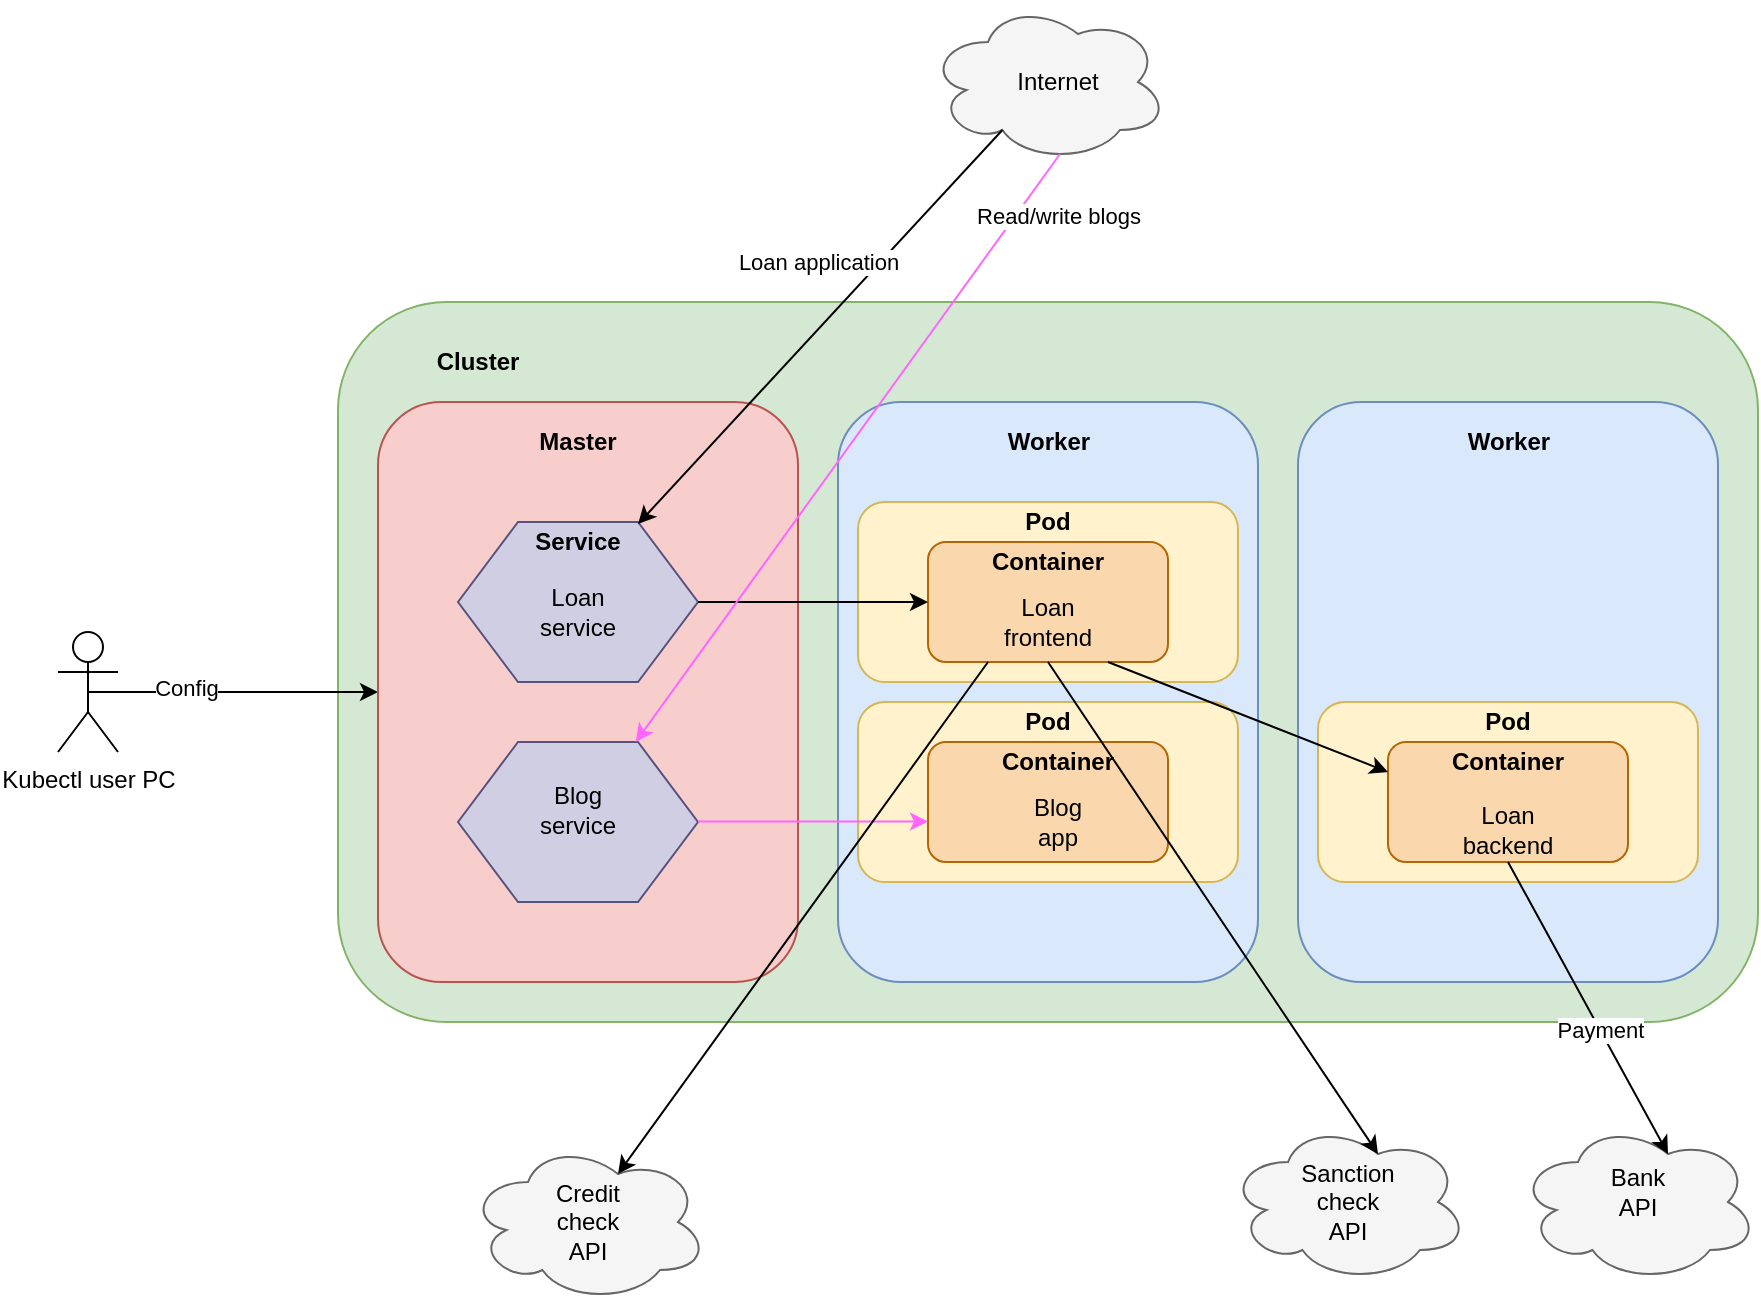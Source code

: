 <mxfile version="13.1.14" type="device"><diagram id="ZdZZF-OpYEfk9Em3fuVI" name="Page-1"><mxGraphModel dx="1422" dy="751" grid="1" gridSize="10" guides="1" tooltips="1" connect="1" arrows="1" fold="1" page="1" pageScale="1" pageWidth="1169" pageHeight="827" math="0" shadow="0"><root><mxCell id="0"/><mxCell id="1" parent="0"/><mxCell id="7mSEWSqwGoTiHrZacAjY-12" value="" style="rounded=1;whiteSpace=wrap;html=1;fillColor=#d5e8d4;strokeColor=#82b366;" vertex="1" parent="1"><mxGeometry x="170" y="150" width="710" height="360" as="geometry"/></mxCell><mxCell id="7mSEWSqwGoTiHrZacAjY-13" style="edgeStyle=orthogonalEdgeStyle;rounded=0;orthogonalLoop=1;jettySize=auto;html=1;exitX=0.5;exitY=0.5;exitDx=0;exitDy=0;exitPerimeter=0;entryX=0.5;entryY=1;entryDx=0;entryDy=0;" edge="1" parent="1" source="7mSEWSqwGoTiHrZacAjY-1" target="7mSEWSqwGoTiHrZacAjY-6"><mxGeometry relative="1" as="geometry"/></mxCell><mxCell id="7mSEWSqwGoTiHrZacAjY-38" value="Config" style="edgeLabel;html=1;align=center;verticalAlign=middle;resizable=0;points=[];" vertex="1" connectable="0" parent="7mSEWSqwGoTiHrZacAjY-13"><mxGeometry x="-0.321" y="2" relative="1" as="geometry"><mxPoint as="offset"/></mxGeometry></mxCell><mxCell id="7mSEWSqwGoTiHrZacAjY-1" value="Kubectl user PC" style="shape=umlActor;verticalLabelPosition=bottom;labelBackgroundColor=#ffffff;verticalAlign=top;html=1;outlineConnect=0;" vertex="1" parent="1"><mxGeometry x="30" y="315" width="30" height="60" as="geometry"/></mxCell><mxCell id="7mSEWSqwGoTiHrZacAjY-2" value="" style="ellipse;shape=cloud;whiteSpace=wrap;html=1;fillColor=#f5f5f5;strokeColor=#666666;fontColor=#333333;" vertex="1" parent="1"><mxGeometry x="465" width="120" height="80" as="geometry"/></mxCell><mxCell id="7mSEWSqwGoTiHrZacAjY-3" value="" style="ellipse;shape=cloud;whiteSpace=wrap;html=1;fillColor=#f5f5f5;strokeColor=#666666;fontColor=#333333;" vertex="1" parent="1"><mxGeometry x="760" y="560" width="120" height="80" as="geometry"/></mxCell><mxCell id="7mSEWSqwGoTiHrZacAjY-4" value="" style="ellipse;shape=cloud;whiteSpace=wrap;html=1;fillColor=#f5f5f5;strokeColor=#666666;fontColor=#333333;" vertex="1" parent="1"><mxGeometry x="235" y="570" width="120" height="80" as="geometry"/></mxCell><mxCell id="7mSEWSqwGoTiHrZacAjY-5" value="" style="ellipse;shape=cloud;whiteSpace=wrap;html=1;fillColor=#f5f5f5;strokeColor=#666666;fontColor=#333333;" vertex="1" parent="1"><mxGeometry x="615" y="560" width="120" height="80" as="geometry"/></mxCell><mxCell id="7mSEWSqwGoTiHrZacAjY-6" value="" style="rounded=1;whiteSpace=wrap;html=1;direction=south;fillColor=#f8cecc;strokeColor=#b85450;" vertex="1" parent="1"><mxGeometry x="190" y="200" width="210" height="290" as="geometry"/></mxCell><mxCell id="7mSEWSqwGoTiHrZacAjY-8" value="" style="rounded=1;whiteSpace=wrap;html=1;direction=south;fillColor=#dae8fc;strokeColor=#6c8ebf;" vertex="1" parent="1"><mxGeometry x="420" y="200" width="210" height="290" as="geometry"/></mxCell><mxCell id="7mSEWSqwGoTiHrZacAjY-9" value="" style="rounded=1;whiteSpace=wrap;html=1;direction=south;fillColor=#dae8fc;strokeColor=#6c8ebf;" vertex="1" parent="1"><mxGeometry x="650" y="200" width="210" height="290" as="geometry"/></mxCell><mxCell id="7mSEWSqwGoTiHrZacAjY-14" value="&lt;b&gt;Cluster&lt;/b&gt;" style="text;html=1;strokeColor=none;fillColor=none;align=center;verticalAlign=middle;whiteSpace=wrap;rounded=0;" vertex="1" parent="1"><mxGeometry x="220" y="170" width="40" height="20" as="geometry"/></mxCell><mxCell id="7mSEWSqwGoTiHrZacAjY-15" value="&lt;b&gt;Master&lt;/b&gt;" style="text;html=1;strokeColor=none;fillColor=none;align=center;verticalAlign=middle;whiteSpace=wrap;rounded=0;" vertex="1" parent="1"><mxGeometry x="230" y="210" width="120" height="20" as="geometry"/></mxCell><mxCell id="7mSEWSqwGoTiHrZacAjY-16" value="&lt;b&gt;Worker&lt;/b&gt;" style="text;html=1;strokeColor=none;fillColor=none;align=center;verticalAlign=middle;whiteSpace=wrap;rounded=0;" vertex="1" parent="1"><mxGeometry x="487.5" y="210" width="75" height="20" as="geometry"/></mxCell><mxCell id="7mSEWSqwGoTiHrZacAjY-17" value="&lt;b&gt;Worker&lt;/b&gt;" style="text;html=1;strokeColor=none;fillColor=none;align=center;verticalAlign=middle;whiteSpace=wrap;rounded=0;" vertex="1" parent="1"><mxGeometry x="717.5" y="210" width="75" height="20" as="geometry"/></mxCell><mxCell id="7mSEWSqwGoTiHrZacAjY-18" value="Internet" style="text;html=1;strokeColor=none;fillColor=none;align=center;verticalAlign=middle;whiteSpace=wrap;rounded=0;" vertex="1" parent="1"><mxGeometry x="510" y="30" width="40" height="20" as="geometry"/></mxCell><mxCell id="7mSEWSqwGoTiHrZacAjY-19" value="Bank API" style="text;html=1;strokeColor=none;fillColor=none;align=center;verticalAlign=middle;whiteSpace=wrap;rounded=0;" vertex="1" parent="1"><mxGeometry x="800" y="590" width="40" height="10" as="geometry"/></mxCell><mxCell id="7mSEWSqwGoTiHrZacAjY-20" value="Credit check API" style="text;html=1;strokeColor=none;fillColor=none;align=center;verticalAlign=middle;whiteSpace=wrap;rounded=0;" vertex="1" parent="1"><mxGeometry x="275" y="600" width="40" height="20" as="geometry"/></mxCell><mxCell id="7mSEWSqwGoTiHrZacAjY-21" value="Sanction check API" style="text;html=1;strokeColor=none;fillColor=none;align=center;verticalAlign=middle;whiteSpace=wrap;rounded=0;" vertex="1" parent="1"><mxGeometry x="655" y="590" width="40" height="20" as="geometry"/></mxCell><mxCell id="7mSEWSqwGoTiHrZacAjY-22" value="" style="rounded=1;whiteSpace=wrap;html=1;fillColor=#fff2cc;strokeColor=#d6b656;" vertex="1" parent="1"><mxGeometry x="430" y="250" width="190" height="90" as="geometry"/></mxCell><mxCell id="7mSEWSqwGoTiHrZacAjY-23" value="" style="rounded=1;whiteSpace=wrap;html=1;fillColor=#fff2cc;strokeColor=#d6b656;" vertex="1" parent="1"><mxGeometry x="660" y="350" width="190" height="90" as="geometry"/></mxCell><mxCell id="7mSEWSqwGoTiHrZacAjY-24" value="&lt;b&gt;Pod&lt;/b&gt;" style="text;html=1;strokeColor=none;fillColor=none;align=center;verticalAlign=middle;whiteSpace=wrap;rounded=0;" vertex="1" parent="1"><mxGeometry x="505" y="250" width="40" height="20" as="geometry"/></mxCell><mxCell id="7mSEWSqwGoTiHrZacAjY-25" value="&lt;b&gt;Pod&lt;/b&gt;" style="text;html=1;strokeColor=none;fillColor=none;align=center;verticalAlign=middle;whiteSpace=wrap;rounded=0;" vertex="1" parent="1"><mxGeometry x="735" y="350" width="40" height="20" as="geometry"/></mxCell><mxCell id="7mSEWSqwGoTiHrZacAjY-26" value="" style="rounded=1;whiteSpace=wrap;html=1;fillColor=#fad7ac;strokeColor=#b46504;" vertex="1" parent="1"><mxGeometry x="465" y="270" width="120" height="60" as="geometry"/></mxCell><mxCell id="7mSEWSqwGoTiHrZacAjY-27" value="" style="rounded=1;whiteSpace=wrap;html=1;fillColor=#fad7ac;strokeColor=#b46504;" vertex="1" parent="1"><mxGeometry x="695" y="370" width="120" height="60" as="geometry"/></mxCell><mxCell id="7mSEWSqwGoTiHrZacAjY-28" value="&lt;b&gt;Container&lt;/b&gt;" style="text;html=1;strokeColor=none;fillColor=none;align=center;verticalAlign=middle;whiteSpace=wrap;rounded=0;" vertex="1" parent="1"><mxGeometry x="505" y="270" width="40" height="20" as="geometry"/></mxCell><mxCell id="7mSEWSqwGoTiHrZacAjY-29" value="&lt;b&gt;Container&lt;/b&gt;" style="text;html=1;strokeColor=none;fillColor=none;align=center;verticalAlign=middle;whiteSpace=wrap;rounded=0;" vertex="1" parent="1"><mxGeometry x="735" y="370" width="40" height="20" as="geometry"/></mxCell><mxCell id="7mSEWSqwGoTiHrZacAjY-30" value="" style="shape=hexagon;perimeter=hexagonPerimeter2;whiteSpace=wrap;html=1;fillColor=#d0cee2;strokeColor=#56517e;" vertex="1" parent="1"><mxGeometry x="230" y="260" width="120" height="80" as="geometry"/></mxCell><mxCell id="7mSEWSqwGoTiHrZacAjY-31" value="&lt;b&gt;Service&lt;/b&gt;" style="text;html=1;strokeColor=none;fillColor=none;align=center;verticalAlign=middle;whiteSpace=wrap;rounded=0;" vertex="1" parent="1"><mxGeometry x="270" y="260" width="40" height="20" as="geometry"/></mxCell><mxCell id="7mSEWSqwGoTiHrZacAjY-33" style="rounded=0;orthogonalLoop=1;jettySize=auto;html=1;exitX=0.31;exitY=0.8;exitDx=0;exitDy=0;exitPerimeter=0;entryX=0.75;entryY=0.013;entryDx=0;entryDy=0;entryPerimeter=0;" edge="1" parent="1" source="7mSEWSqwGoTiHrZacAjY-2" target="7mSEWSqwGoTiHrZacAjY-30"><mxGeometry relative="1" as="geometry"/></mxCell><mxCell id="7mSEWSqwGoTiHrZacAjY-34" value="Loan application" style="edgeLabel;html=1;align=center;verticalAlign=middle;resizable=0;points=[];" vertex="1" connectable="0" parent="7mSEWSqwGoTiHrZacAjY-33"><mxGeometry x="-0.097" y="1" relative="1" as="geometry"><mxPoint x="-10.79" y="-23.52" as="offset"/></mxGeometry></mxCell><mxCell id="7mSEWSqwGoTiHrZacAjY-36" value="Loan service" style="text;html=1;strokeColor=none;fillColor=none;align=center;verticalAlign=middle;whiteSpace=wrap;rounded=0;" vertex="1" parent="1"><mxGeometry x="270" y="295" width="40" height="20" as="geometry"/></mxCell><mxCell id="7mSEWSqwGoTiHrZacAjY-39" value="Loan frontend" style="text;html=1;strokeColor=none;fillColor=none;align=center;verticalAlign=middle;whiteSpace=wrap;rounded=0;" vertex="1" parent="1"><mxGeometry x="505" y="300" width="40" height="20" as="geometry"/></mxCell><mxCell id="7mSEWSqwGoTiHrZacAjY-43" value="Loan backend" style="text;html=1;strokeColor=none;fillColor=none;align=center;verticalAlign=middle;whiteSpace=wrap;rounded=0;" vertex="1" parent="1"><mxGeometry x="735" y="404" width="40" height="20" as="geometry"/></mxCell><mxCell id="7mSEWSqwGoTiHrZacAjY-44" value="" style="endArrow=classic;html=1;exitX=1;exitY=0.5;exitDx=0;exitDy=0;entryX=0;entryY=0.5;entryDx=0;entryDy=0;" edge="1" parent="1" source="7mSEWSqwGoTiHrZacAjY-30" target="7mSEWSqwGoTiHrZacAjY-26"><mxGeometry width="50" height="50" relative="1" as="geometry"><mxPoint x="500" y="310" as="sourcePoint"/><mxPoint x="550" y="260" as="targetPoint"/></mxGeometry></mxCell><mxCell id="7mSEWSqwGoTiHrZacAjY-47" value="" style="endArrow=classic;html=1;entryX=0.625;entryY=0.2;entryDx=0;entryDy=0;entryPerimeter=0;exitX=0.5;exitY=1;exitDx=0;exitDy=0;" edge="1" parent="1" source="7mSEWSqwGoTiHrZacAjY-27" target="7mSEWSqwGoTiHrZacAjY-3"><mxGeometry width="50" height="50" relative="1" as="geometry"><mxPoint x="500" y="510" as="sourcePoint"/><mxPoint x="550" y="460" as="targetPoint"/></mxGeometry></mxCell><mxCell id="7mSEWSqwGoTiHrZacAjY-49" value="Payment" style="edgeLabel;html=1;align=center;verticalAlign=middle;resizable=0;points=[];" vertex="1" connectable="0" parent="7mSEWSqwGoTiHrZacAjY-47"><mxGeometry x="0.155" relative="1" as="geometry"><mxPoint as="offset"/></mxGeometry></mxCell><mxCell id="7mSEWSqwGoTiHrZacAjY-51" value="" style="shape=hexagon;perimeter=hexagonPerimeter2;whiteSpace=wrap;html=1;fillColor=#d0cee2;strokeColor=#56517e;" vertex="1" parent="1"><mxGeometry x="230" y="370" width="120" height="80" as="geometry"/></mxCell><mxCell id="7mSEWSqwGoTiHrZacAjY-50" value="Blog service" style="text;html=1;strokeColor=none;fillColor=none;align=center;verticalAlign=middle;whiteSpace=wrap;rounded=0;" vertex="1" parent="1"><mxGeometry x="270" y="394" width="40" height="20" as="geometry"/></mxCell><mxCell id="7mSEWSqwGoTiHrZacAjY-54" value="" style="rounded=1;whiteSpace=wrap;html=1;fillColor=#fff2cc;strokeColor=#d6b656;" vertex="1" parent="1"><mxGeometry x="430" y="350" width="190" height="90" as="geometry"/></mxCell><mxCell id="7mSEWSqwGoTiHrZacAjY-53" value="" style="rounded=1;whiteSpace=wrap;html=1;fillColor=#fad7ac;strokeColor=#b46504;" vertex="1" parent="1"><mxGeometry x="465" y="370" width="120" height="60" as="geometry"/></mxCell><mxCell id="7mSEWSqwGoTiHrZacAjY-58" value="&lt;b&gt;Pod&lt;/b&gt;" style="text;html=1;strokeColor=none;fillColor=none;align=center;verticalAlign=middle;whiteSpace=wrap;rounded=0;" vertex="1" parent="1"><mxGeometry x="505" y="350" width="40" height="20" as="geometry"/></mxCell><mxCell id="7mSEWSqwGoTiHrZacAjY-59" value="&lt;b&gt;Container&lt;/b&gt;" style="text;html=1;strokeColor=none;fillColor=none;align=center;verticalAlign=middle;whiteSpace=wrap;rounded=0;" vertex="1" parent="1"><mxGeometry x="510" y="370" width="40" height="20" as="geometry"/></mxCell><mxCell id="7mSEWSqwGoTiHrZacAjY-60" value="" style="endArrow=classic;html=1;exitX=1;exitY=0.5;exitDx=0;exitDy=0;entryX=0;entryY=0.663;entryDx=0;entryDy=0;entryPerimeter=0;strokeColor=#FF66FF;" edge="1" parent="1" target="7mSEWSqwGoTiHrZacAjY-53"><mxGeometry width="50" height="50" relative="1" as="geometry"><mxPoint x="350" y="409.75" as="sourcePoint"/><mxPoint x="465" y="409.75" as="targetPoint"/></mxGeometry></mxCell><mxCell id="7mSEWSqwGoTiHrZacAjY-61" value="Blog app" style="text;html=1;strokeColor=none;fillColor=none;align=center;verticalAlign=middle;whiteSpace=wrap;rounded=0;" vertex="1" parent="1"><mxGeometry x="510" y="400" width="40" height="20" as="geometry"/></mxCell><mxCell id="7mSEWSqwGoTiHrZacAjY-46" value="" style="endArrow=classic;html=1;exitX=0.25;exitY=1;exitDx=0;exitDy=0;entryX=0.625;entryY=0.2;entryDx=0;entryDy=0;entryPerimeter=0;" edge="1" parent="1" source="7mSEWSqwGoTiHrZacAjY-26" target="7mSEWSqwGoTiHrZacAjY-4"><mxGeometry width="50" height="50" relative="1" as="geometry"><mxPoint x="500" y="510" as="sourcePoint"/><mxPoint x="550" y="460" as="targetPoint"/></mxGeometry></mxCell><mxCell id="7mSEWSqwGoTiHrZacAjY-48" value="" style="endArrow=classic;html=1;entryX=0.625;entryY=0.2;entryDx=0;entryDy=0;entryPerimeter=0;exitX=0.5;exitY=1;exitDx=0;exitDy=0;" edge="1" parent="1" source="7mSEWSqwGoTiHrZacAjY-26" target="7mSEWSqwGoTiHrZacAjY-5"><mxGeometry width="50" height="50" relative="1" as="geometry"><mxPoint x="500" y="510" as="sourcePoint"/><mxPoint x="550" y="460" as="targetPoint"/></mxGeometry></mxCell><mxCell id="7mSEWSqwGoTiHrZacAjY-45" value="" style="endArrow=classic;html=1;exitX=0.75;exitY=1;exitDx=0;exitDy=0;entryX=0;entryY=0.25;entryDx=0;entryDy=0;" edge="1" parent="1" source="7mSEWSqwGoTiHrZacAjY-26" target="7mSEWSqwGoTiHrZacAjY-27"><mxGeometry width="50" height="50" relative="1" as="geometry"><mxPoint x="500" y="310" as="sourcePoint"/><mxPoint x="550" y="260" as="targetPoint"/></mxGeometry></mxCell><mxCell id="7mSEWSqwGoTiHrZacAjY-62" value="" style="endArrow=classic;html=1;exitX=0.55;exitY=0.95;exitDx=0;exitDy=0;strokeColor=#FF66FF;exitPerimeter=0;" edge="1" parent="1" source="7mSEWSqwGoTiHrZacAjY-2" target="7mSEWSqwGoTiHrZacAjY-51"><mxGeometry width="50" height="50" relative="1" as="geometry"><mxPoint x="360" y="419.75" as="sourcePoint"/><mxPoint x="475" y="419.78" as="targetPoint"/></mxGeometry></mxCell><mxCell id="7mSEWSqwGoTiHrZacAjY-63" value="Read/write blogs" style="edgeLabel;html=1;align=center;verticalAlign=middle;resizable=0;points=[];" vertex="1" connectable="0" parent="7mSEWSqwGoTiHrZacAjY-62"><mxGeometry x="-0.79" relative="1" as="geometry"><mxPoint x="21.24" as="offset"/></mxGeometry></mxCell></root></mxGraphModel></diagram></mxfile>
